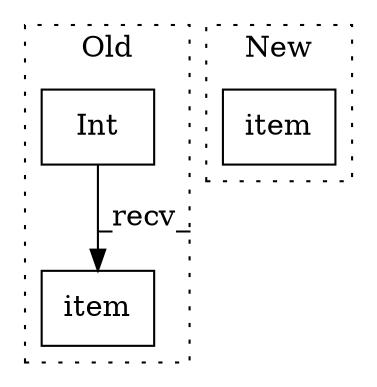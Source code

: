 digraph G {
subgraph cluster0 {
1 [label="Int" a="32" s="823" l="5" shape="box"];
3 [label="item" a="32" s="835" l="6" shape="box"];
label = "Old";
style="dotted";
}
subgraph cluster1 {
2 [label="item" a="32" s="944" l="6" shape="box"];
label = "New";
style="dotted";
}
1 -> 3 [label="_recv_"];
}